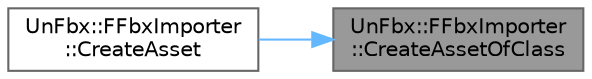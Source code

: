digraph "UnFbx::FFbxImporter::CreateAssetOfClass"
{
 // INTERACTIVE_SVG=YES
 // LATEX_PDF_SIZE
  bgcolor="transparent";
  edge [fontname=Helvetica,fontsize=10,labelfontname=Helvetica,labelfontsize=10];
  node [fontname=Helvetica,fontsize=10,shape=box,height=0.2,width=0.4];
  rankdir="RL";
  Node1 [id="Node000001",label="UnFbx::FFbxImporter\l::CreateAssetOfClass",height=0.2,width=0.4,color="gray40", fillcolor="grey60", style="filled", fontcolor="black",tooltip="Create a new asset from the package and objectname and class."];
  Node1 -> Node2 [id="edge1_Node000001_Node000002",dir="back",color="steelblue1",style="solid",tooltip=" "];
  Node2 [id="Node000002",label="UnFbx::FFbxImporter\l::CreateAsset",height=0.2,width=0.4,color="grey40", fillcolor="white", style="filled",URL="$dd/dcb/classUnFbx_1_1FFbxImporter.html#a3460d3db3e621cb06678bf57773ac66f",tooltip=" "];
}
